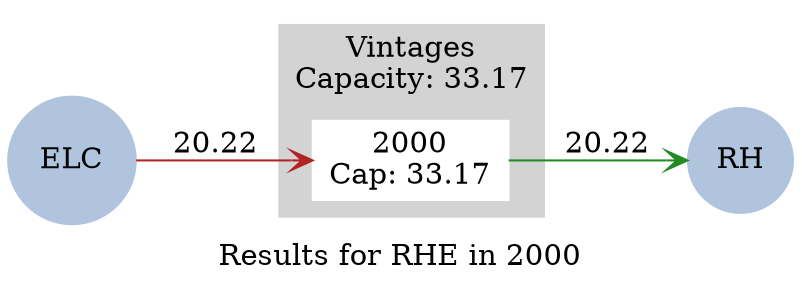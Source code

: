 strict digraph model {
	label = "Results for RHE in 2000" ;

	compound    = "True" ;
	concentrate = "True";
	rankdir     = "LR" ;
	splines     = "False" ;

	node [ style="filled" ] ;
	edge [ arrowhead="vee" ] ;

	subgraph cluster_vintages {
		label = "Vintages\nCapacity: 33.17" ;

		href  = "results2000.svg" ;
		style = "filled"
		color = "lightgrey"

		node [ color="white", shape="box" ] ;

		"2000" [ href="results_RHE_p2000v2000_segments.svg", label="2000\nCap: 33.17" ] ;
	}

	subgraph energy_carriers {
		node [
		  color     = "lightsteelblue",
		  fontcolor = "black",
		  shape     = "circle"
		] ;

		"ELC" [ href="../commodities/rc_ELC_2000.svg" ] ;
		"RH"  [ href="../commodities/rc_RH_2000.svg" ] ;
	}

	subgraph inputs {
		edge [ color="firebrick" ] ;

		"ELC" -> "2000" [ label="20.22" ] ;
	}

	subgraph outputs {
		edge [ color="forestgreen" ] ;

		"2000" -> "RH" [ label="20.22" ] ;
	}
}
